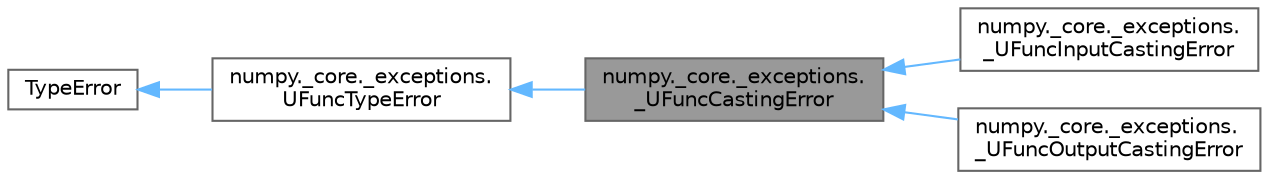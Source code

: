 digraph "numpy._core._exceptions._UFuncCastingError"
{
 // LATEX_PDF_SIZE
  bgcolor="transparent";
  edge [fontname=Helvetica,fontsize=10,labelfontname=Helvetica,labelfontsize=10];
  node [fontname=Helvetica,fontsize=10,shape=box,height=0.2,width=0.4];
  rankdir="LR";
  Node1 [id="Node000001",label="numpy._core._exceptions.\l_UFuncCastingError",height=0.2,width=0.4,color="gray40", fillcolor="grey60", style="filled", fontcolor="black",tooltip=" "];
  Node2 -> Node1 [id="edge5_Node000001_Node000002",dir="back",color="steelblue1",style="solid",tooltip=" "];
  Node2 [id="Node000002",label="numpy._core._exceptions.\lUFuncTypeError",height=0.2,width=0.4,color="gray40", fillcolor="white", style="filled",URL="$classnumpy_1_1__core_1_1__exceptions_1_1UFuncTypeError.html",tooltip=" "];
  Node3 -> Node2 [id="edge6_Node000002_Node000003",dir="back",color="steelblue1",style="solid",tooltip=" "];
  Node3 [id="Node000003",label="TypeError",height=0.2,width=0.4,color="gray40", fillcolor="white", style="filled",tooltip=" "];
  Node1 -> Node4 [id="edge7_Node000001_Node000004",dir="back",color="steelblue1",style="solid",tooltip=" "];
  Node4 [id="Node000004",label="numpy._core._exceptions.\l_UFuncInputCastingError",height=0.2,width=0.4,color="gray40", fillcolor="white", style="filled",URL="$classnumpy_1_1__core_1_1__exceptions_1_1__UFuncInputCastingError.html",tooltip=" "];
  Node1 -> Node5 [id="edge8_Node000001_Node000005",dir="back",color="steelblue1",style="solid",tooltip=" "];
  Node5 [id="Node000005",label="numpy._core._exceptions.\l_UFuncOutputCastingError",height=0.2,width=0.4,color="gray40", fillcolor="white", style="filled",URL="$classnumpy_1_1__core_1_1__exceptions_1_1__UFuncOutputCastingError.html",tooltip=" "];
}
